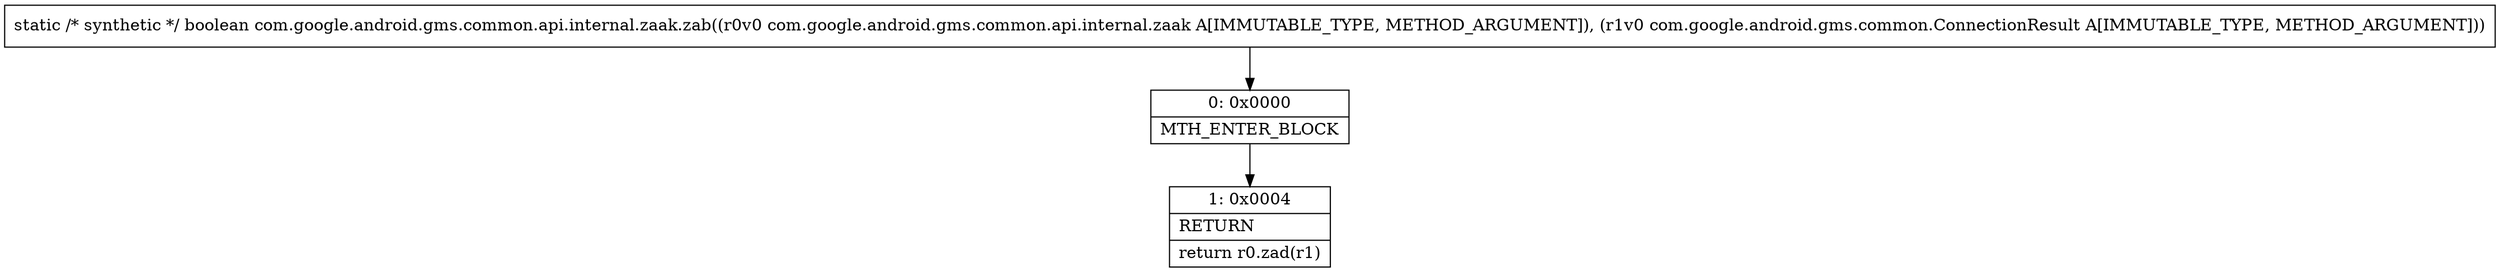 digraph "CFG forcom.google.android.gms.common.api.internal.zaak.zab(Lcom\/google\/android\/gms\/common\/api\/internal\/zaak;Lcom\/google\/android\/gms\/common\/ConnectionResult;)Z" {
Node_0 [shape=record,label="{0\:\ 0x0000|MTH_ENTER_BLOCK\l}"];
Node_1 [shape=record,label="{1\:\ 0x0004|RETURN\l|return r0.zad(r1)\l}"];
MethodNode[shape=record,label="{static \/* synthetic *\/ boolean com.google.android.gms.common.api.internal.zaak.zab((r0v0 com.google.android.gms.common.api.internal.zaak A[IMMUTABLE_TYPE, METHOD_ARGUMENT]), (r1v0 com.google.android.gms.common.ConnectionResult A[IMMUTABLE_TYPE, METHOD_ARGUMENT])) }"];
MethodNode -> Node_0;
Node_0 -> Node_1;
}

